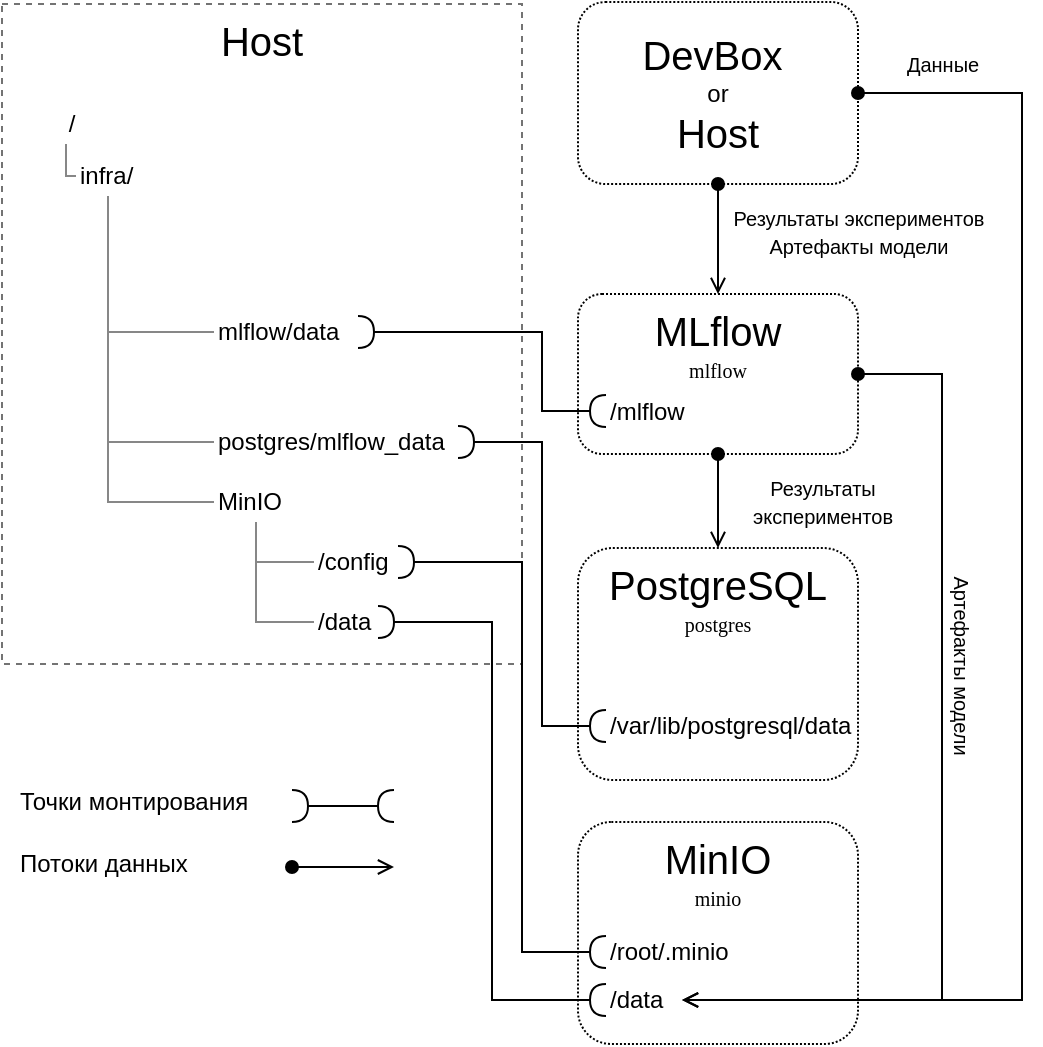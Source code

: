 <mxfile version="25.0.2">
  <diagram name="Страница — 1" id="gURiVpze26o2hxipI9vg">
    <mxGraphModel dx="757" dy="648" grid="1" gridSize="10" guides="1" tooltips="1" connect="1" arrows="1" fold="1" page="1" pageScale="1" pageWidth="827" pageHeight="1169" math="0" shadow="0">
      <root>
        <mxCell id="0" />
        <mxCell id="1" parent="0" />
        <mxCell id="pqKgI7KabFkf1uZeCCtd-34" value="&lt;font style=&quot;font-size: 20px;&quot;&gt;DevBox&amp;nbsp;&lt;/font&gt;&lt;div&gt;or&lt;/div&gt;&lt;div&gt;&lt;font style=&quot;font-size: 20px;&quot;&gt;Host&lt;/font&gt;&lt;/div&gt;" style="rounded=1;whiteSpace=wrap;html=1;fillColor=default;dashed=1;dashPattern=1 1;verticalAlign=middle;align=center;labelBackgroundColor=default;" parent="1" vertex="1">
          <mxGeometry x="288" y="69" width="140" height="91" as="geometry" />
        </mxCell>
        <mxCell id="pqKgI7KabFkf1uZeCCtd-38" value="&lt;div&gt;&lt;span style=&quot;font-size: 20px;&quot;&gt;MinIO&lt;/span&gt;&lt;/div&gt;&lt;div&gt;&lt;font face=&quot;Lucida Console&quot;&gt;&lt;span style=&quot;font-size: 10px;&quot;&gt;minio&lt;/span&gt;&lt;/font&gt;&lt;/div&gt;" style="rounded=1;whiteSpace=wrap;html=1;fillColor=default;dashed=1;dashPattern=1 1;verticalAlign=top;align=center;" parent="1" vertex="1">
          <mxGeometry x="288" y="479" width="140" height="111" as="geometry" />
        </mxCell>
        <mxCell id="pqKgI7KabFkf1uZeCCtd-41" value="&lt;div&gt;&lt;span style=&quot;font-size: 20px;&quot;&gt;MLflow&lt;/span&gt;&lt;/div&gt;&lt;div&gt;&lt;font face=&quot;Lucida Console&quot;&gt;&lt;span style=&quot;font-size: 10px;&quot;&gt;mlflow&lt;/span&gt;&lt;/font&gt;&lt;/div&gt;" style="rounded=1;whiteSpace=wrap;html=1;fillColor=default;dashed=1;dashPattern=1 1;verticalAlign=top;align=center;" parent="1" vertex="1">
          <mxGeometry x="288" y="215" width="140" height="80" as="geometry" />
        </mxCell>
        <mxCell id="pqKgI7KabFkf1uZeCCtd-42" value="&lt;div&gt;&lt;span style=&quot;font-size: 20px;&quot;&gt;PostgreSQL&lt;/span&gt;&lt;/div&gt;&lt;div&gt;&lt;font face=&quot;Lucida Console&quot;&gt;&lt;span style=&quot;font-size: 10px;&quot;&gt;postgres&lt;/span&gt;&lt;/font&gt;&lt;/div&gt;" style="rounded=1;whiteSpace=wrap;html=1;fillColor=default;dashed=1;dashPattern=1 1;verticalAlign=top;align=center;" parent="1" vertex="1">
          <mxGeometry x="288" y="342" width="140" height="116" as="geometry" />
        </mxCell>
        <mxCell id="pqKgI7KabFkf1uZeCCtd-9" value="&lt;font style=&quot;font-size: 20px;&quot;&gt;Host&lt;/font&gt;" style="rounded=0;whiteSpace=wrap;html=1;verticalAlign=top;fillColor=default;fillStyle=auto;dashed=1;strokeColor=#737373;labelBackgroundColor=default;" parent="1" vertex="1">
          <mxGeometry y="70" width="260" height="330" as="geometry" />
        </mxCell>
        <mxCell id="pqKgI7KabFkf1uZeCCtd-24" style="edgeStyle=orthogonalEdgeStyle;rounded=0;orthogonalLoop=1;jettySize=auto;html=1;exitX=0.5;exitY=1;exitDx=0;exitDy=0;entryX=0;entryY=0.5;entryDx=0;entryDy=0;endArrow=none;endFill=0;strokeColor=#878787;" parent="1" target="pqKgI7KabFkf1uZeCCtd-22" edge="1">
          <mxGeometry relative="1" as="geometry">
            <mxPoint x="32" y="140" as="sourcePoint" />
            <Array as="points">
              <mxPoint x="32" y="156" />
            </Array>
          </mxGeometry>
        </mxCell>
        <mxCell id="pqKgI7KabFkf1uZeCCtd-10" value="/" style="rounded=0;whiteSpace=wrap;html=1;fillColor=none;strokeColor=none;" parent="1" vertex="1">
          <mxGeometry x="20" y="120" width="30" height="20" as="geometry" />
        </mxCell>
        <mxCell id="pqKgI7KabFkf1uZeCCtd-27" style="edgeStyle=orthogonalEdgeStyle;rounded=0;orthogonalLoop=1;jettySize=auto;html=1;exitX=0;exitY=0.5;exitDx=0;exitDy=0;entryX=0.5;entryY=1;entryDx=0;entryDy=0;endArrow=none;endFill=0;strokeColor=#878787;" parent="1" source="pqKgI7KabFkf1uZeCCtd-17" target="pqKgI7KabFkf1uZeCCtd-22" edge="1">
          <mxGeometry relative="1" as="geometry" />
        </mxCell>
        <mxCell id="pqKgI7KabFkf1uZeCCtd-48" style="edgeStyle=elbowEdgeStyle;shape=connector;rounded=0;orthogonalLoop=1;jettySize=auto;html=1;exitX=1;exitY=0.5;exitDx=0;exitDy=0;entryX=0;entryY=0.5;entryDx=0;entryDy=0;strokeColor=default;align=center;verticalAlign=middle;fontFamily=Helvetica;fontSize=11;fontColor=default;labelBackgroundColor=default;startArrow=halfCircle;startFill=0;endArrow=halfCircle;endFill=0;" parent="1" source="pqKgI7KabFkf1uZeCCtd-17" target="pqKgI7KabFkf1uZeCCtd-46" edge="1">
          <mxGeometry relative="1" as="geometry">
            <Array as="points">
              <mxPoint x="270" y="240" />
            </Array>
          </mxGeometry>
        </mxCell>
        <mxCell id="pqKgI7KabFkf1uZeCCtd-17" value="mlflow/data" style="rounded=0;whiteSpace=wrap;html=1;fillColor=none;strokeColor=none;align=left;" parent="1" vertex="1">
          <mxGeometry x="106" y="224" width="72" height="20" as="geometry" />
        </mxCell>
        <mxCell id="pqKgI7KabFkf1uZeCCtd-28" style="edgeStyle=orthogonalEdgeStyle;rounded=0;orthogonalLoop=1;jettySize=auto;html=1;exitX=0;exitY=0.5;exitDx=0;exitDy=0;entryX=0.5;entryY=1;entryDx=0;entryDy=0;endArrow=none;endFill=0;strokeColor=#878787;" parent="1" source="pqKgI7KabFkf1uZeCCtd-18" target="pqKgI7KabFkf1uZeCCtd-22" edge="1">
          <mxGeometry relative="1" as="geometry" />
        </mxCell>
        <mxCell id="pqKgI7KabFkf1uZeCCtd-50" style="edgeStyle=elbowEdgeStyle;shape=connector;rounded=0;orthogonalLoop=1;jettySize=auto;html=1;exitX=1;exitY=0.5;exitDx=0;exitDy=0;entryX=0;entryY=0.5;entryDx=0;entryDy=0;strokeColor=default;align=center;verticalAlign=middle;fontFamily=Helvetica;fontSize=11;fontColor=default;labelBackgroundColor=default;startArrow=halfCircle;startFill=0;endArrow=halfCircle;endFill=0;" parent="1" source="pqKgI7KabFkf1uZeCCtd-18" target="pqKgI7KabFkf1uZeCCtd-49" edge="1">
          <mxGeometry relative="1" as="geometry">
            <mxPoint x="228" y="239" as="sourcePoint" />
            <Array as="points">
              <mxPoint x="270" y="295" />
            </Array>
          </mxGeometry>
        </mxCell>
        <mxCell id="pqKgI7KabFkf1uZeCCtd-18" value="postgres/mlflow_data" style="rounded=0;whiteSpace=wrap;html=1;fillColor=none;strokeColor=none;align=left;" parent="1" vertex="1">
          <mxGeometry x="106" y="279" width="122" height="20" as="geometry" />
        </mxCell>
        <mxCell id="pqKgI7KabFkf1uZeCCtd-31" style="edgeStyle=orthogonalEdgeStyle;rounded=0;orthogonalLoop=1;jettySize=auto;html=1;exitX=0;exitY=0.5;exitDx=0;exitDy=0;entryX=0.5;entryY=1;entryDx=0;entryDy=0;endArrow=none;endFill=0;strokeColor=#878787;" parent="1" source="pqKgI7KabFkf1uZeCCtd-19" target="pqKgI7KabFkf1uZeCCtd-20" edge="1">
          <mxGeometry relative="1" as="geometry" />
        </mxCell>
        <mxCell id="pqKgI7KabFkf1uZeCCtd-54" style="edgeStyle=elbowEdgeStyle;shape=connector;rounded=0;orthogonalLoop=1;jettySize=auto;html=1;exitX=1;exitY=0.5;exitDx=0;exitDy=0;entryX=0;entryY=0.5;entryDx=0;entryDy=0;strokeColor=default;align=center;verticalAlign=middle;fontFamily=Helvetica;fontSize=11;fontColor=default;labelBackgroundColor=default;startArrow=halfCircle;startFill=0;endArrow=halfCircle;endFill=0;" parent="1" source="pqKgI7KabFkf1uZeCCtd-19" target="pqKgI7KabFkf1uZeCCtd-52" edge="1">
          <mxGeometry relative="1" as="geometry">
            <Array as="points">
              <mxPoint x="260" y="400" />
            </Array>
          </mxGeometry>
        </mxCell>
        <mxCell id="pqKgI7KabFkf1uZeCCtd-19" value="/config" style="rounded=0;whiteSpace=wrap;html=1;fillColor=none;strokeColor=none;align=left;" parent="1" vertex="1">
          <mxGeometry x="156" y="339" width="42" height="20" as="geometry" />
        </mxCell>
        <mxCell id="pqKgI7KabFkf1uZeCCtd-29" style="edgeStyle=orthogonalEdgeStyle;rounded=0;orthogonalLoop=1;jettySize=auto;html=1;exitX=0;exitY=0.5;exitDx=0;exitDy=0;entryX=0.5;entryY=1;entryDx=0;entryDy=0;endArrow=none;endFill=0;strokeColor=#878787;" parent="1" source="pqKgI7KabFkf1uZeCCtd-20" target="pqKgI7KabFkf1uZeCCtd-22" edge="1">
          <mxGeometry relative="1" as="geometry" />
        </mxCell>
        <mxCell id="pqKgI7KabFkf1uZeCCtd-20" value="MinIO" style="rounded=0;whiteSpace=wrap;html=1;fillColor=none;strokeColor=none;align=left;" parent="1" vertex="1">
          <mxGeometry x="106" y="309" width="42" height="20" as="geometry" />
        </mxCell>
        <mxCell id="pqKgI7KabFkf1uZeCCtd-33" style="edgeStyle=orthogonalEdgeStyle;rounded=0;orthogonalLoop=1;jettySize=auto;html=1;exitX=0;exitY=0.5;exitDx=0;exitDy=0;entryX=0.5;entryY=1;entryDx=0;entryDy=0;endArrow=none;endFill=0;strokeColor=#878787;" parent="1" source="pqKgI7KabFkf1uZeCCtd-21" target="pqKgI7KabFkf1uZeCCtd-20" edge="1">
          <mxGeometry relative="1" as="geometry" />
        </mxCell>
        <mxCell id="pqKgI7KabFkf1uZeCCtd-55" style="edgeStyle=elbowEdgeStyle;shape=connector;rounded=0;orthogonalLoop=1;jettySize=auto;html=1;exitX=1;exitY=0.5;exitDx=0;exitDy=0;entryX=0;entryY=0.5;entryDx=0;entryDy=0;strokeColor=default;align=center;verticalAlign=middle;fontFamily=Helvetica;fontSize=11;fontColor=default;labelBackgroundColor=default;startArrow=halfCircle;startFill=0;endArrow=halfCircle;endFill=0;" parent="1" source="pqKgI7KabFkf1uZeCCtd-21" target="pqKgI7KabFkf1uZeCCtd-51" edge="1">
          <mxGeometry relative="1" as="geometry" />
        </mxCell>
        <mxCell id="pqKgI7KabFkf1uZeCCtd-21" value="/data" style="rounded=0;whiteSpace=wrap;html=1;fillColor=none;strokeColor=none;align=left;" parent="1" vertex="1">
          <mxGeometry x="156" y="369" width="32" height="20" as="geometry" />
        </mxCell>
        <mxCell id="pqKgI7KabFkf1uZeCCtd-22" value="infra/" style="rounded=0;whiteSpace=wrap;html=1;fillColor=none;strokeColor=none;align=left;" parent="1" vertex="1">
          <mxGeometry x="37" y="146" width="32" height="20" as="geometry" />
        </mxCell>
        <mxCell id="pqKgI7KabFkf1uZeCCtd-65" style="edgeStyle=elbowEdgeStyle;shape=connector;rounded=0;orthogonalLoop=1;jettySize=auto;elbow=horizontal;html=1;exitX=0.5;exitY=1;exitDx=0;exitDy=0;entryX=0.5;entryY=0;entryDx=0;entryDy=0;strokeColor=default;align=center;verticalAlign=middle;fontFamily=Helvetica;fontSize=11;fontColor=default;labelBackgroundColor=default;startArrow=oval;startFill=1;endArrow=open;endFill=0;" parent="1" source="pqKgI7KabFkf1uZeCCtd-34" target="pqKgI7KabFkf1uZeCCtd-41" edge="1">
          <mxGeometry relative="1" as="geometry" />
        </mxCell>
        <mxCell id="pqKgI7KabFkf1uZeCCtd-68" value="&lt;font style=&quot;font-size: 10px;&quot;&gt;Результаты экспериментов&lt;/font&gt;&lt;div&gt;&lt;font style=&quot;font-size: 10px;&quot;&gt;Артефакты модели&lt;/font&gt;&lt;/div&gt;" style="edgeLabel;html=1;align=center;verticalAlign=middle;resizable=0;points=[];fontFamily=Helvetica;fontSize=11;fontColor=default;labelBackgroundColor=none;labelBorderColor=none;" parent="pqKgI7KabFkf1uZeCCtd-65" vertex="1" connectable="0">
          <mxGeometry x="0.175" relative="1" as="geometry">
            <mxPoint x="70" y="-9" as="offset" />
          </mxGeometry>
        </mxCell>
        <mxCell id="pqKgI7KabFkf1uZeCCtd-69" style="edgeStyle=elbowEdgeStyle;shape=connector;rounded=0;orthogonalLoop=1;jettySize=auto;elbow=vertical;html=1;exitX=1;exitY=0.5;exitDx=0;exitDy=0;entryX=1;entryY=0.5;entryDx=0;entryDy=0;strokeColor=default;align=center;verticalAlign=middle;fontFamily=Helvetica;fontSize=11;fontColor=default;labelBackgroundColor=default;startArrow=oval;startFill=1;endArrow=open;endFill=0;jumpStyle=gap;" parent="1" source="pqKgI7KabFkf1uZeCCtd-34" target="pqKgI7KabFkf1uZeCCtd-51" edge="1">
          <mxGeometry relative="1" as="geometry">
            <Array as="points">
              <mxPoint x="510" y="340" />
            </Array>
          </mxGeometry>
        </mxCell>
        <mxCell id="pqKgI7KabFkf1uZeCCtd-70" value="&lt;font style=&quot;font-size: 10px;&quot;&gt;Данные&lt;/font&gt;" style="edgeLabel;html=1;align=center;verticalAlign=middle;resizable=0;points=[];fontFamily=Helvetica;fontSize=11;fontColor=default;labelBackgroundColor=none;textShadow=0;rotation=0;" parent="pqKgI7KabFkf1uZeCCtd-69" vertex="1" connectable="0">
          <mxGeometry x="0.057" relative="1" as="geometry">
            <mxPoint x="-40" y="-306" as="offset" />
          </mxGeometry>
        </mxCell>
        <mxCell id="pqKgI7KabFkf1uZeCCtd-39" value="" style="shape=image;html=1;verticalAlign=top;verticalLabelPosition=bottom;labelBackgroundColor=#ffffff;imageAspect=0;aspect=fixed;image=https://cdn1.iconfinder.com/data/icons/social-media-2106/24/social_media_social_media_logo_docker-128.png" parent="1" vertex="1">
          <mxGeometry x="398" y="509.5" width="24.5" height="24.5" as="geometry" />
        </mxCell>
        <mxCell id="pqKgI7KabFkf1uZeCCtd-73" style="edgeStyle=elbowEdgeStyle;shape=connector;rounded=0;orthogonalLoop=1;jettySize=auto;elbow=vertical;html=1;exitX=1;exitY=0.5;exitDx=0;exitDy=0;strokeColor=default;align=center;verticalAlign=middle;fontFamily=Helvetica;fontSize=11;fontColor=default;labelBackgroundColor=default;startArrow=oval;startFill=1;endArrow=open;endFill=0;entryX=1;entryY=0.5;entryDx=0;entryDy=0;" parent="1" source="pqKgI7KabFkf1uZeCCtd-41" target="pqKgI7KabFkf1uZeCCtd-51" edge="1">
          <mxGeometry relative="1" as="geometry">
            <Array as="points">
              <mxPoint x="470" y="420" />
              <mxPoint x="450" y="398" />
            </Array>
          </mxGeometry>
        </mxCell>
        <mxCell id="pqKgI7KabFkf1uZeCCtd-74" value="&lt;font style=&quot;font-size: 10px;&quot;&gt;Артефакты&amp;nbsp;&lt;/font&gt;&lt;span style=&quot;font-size: 10px; background-color: initial;&quot;&gt;модели&lt;/span&gt;" style="edgeLabel;html=1;align=center;verticalAlign=middle;resizable=0;points=[];fontFamily=Helvetica;fontSize=11;fontColor=default;labelBackgroundColor=none;rotation=90;" parent="pqKgI7KabFkf1uZeCCtd-73" vertex="1" connectable="0">
          <mxGeometry x="-0.228" relative="1" as="geometry">
            <mxPoint x="10" as="offset" />
          </mxGeometry>
        </mxCell>
        <mxCell id="pqKgI7KabFkf1uZeCCtd-62" style="edgeStyle=elbowEdgeStyle;shape=connector;rounded=0;orthogonalLoop=1;jettySize=auto;elbow=vertical;html=1;exitX=0.5;exitY=0;exitDx=0;exitDy=0;entryX=0.5;entryY=1;entryDx=0;entryDy=0;strokeColor=default;align=center;verticalAlign=middle;fontFamily=Helvetica;fontSize=11;fontColor=default;labelBackgroundColor=default;startArrow=open;startFill=0;endArrow=oval;endFill=1;" parent="1" source="pqKgI7KabFkf1uZeCCtd-42" target="pqKgI7KabFkf1uZeCCtd-41" edge="1">
          <mxGeometry relative="1" as="geometry" />
        </mxCell>
        <mxCell id="pqKgI7KabFkf1uZeCCtd-67" value="&lt;font style=&quot;font-size: 10px;&quot;&gt;Результаты&lt;/font&gt;&lt;div&gt;&lt;font style=&quot;font-size: 10px;&quot;&gt;экспериментов&lt;/font&gt;&lt;/div&gt;" style="edgeLabel;html=1;align=center;verticalAlign=middle;resizable=0;points=[];fontFamily=Helvetica;fontSize=11;fontColor=default;labelBackgroundColor=none;" parent="pqKgI7KabFkf1uZeCCtd-62" vertex="1" connectable="0">
          <mxGeometry x="0.102" y="-1" relative="1" as="geometry">
            <mxPoint x="51" y="3" as="offset" />
          </mxGeometry>
        </mxCell>
        <mxCell id="pqKgI7KabFkf1uZeCCtd-43" value="" style="shape=image;html=1;verticalAlign=top;verticalLabelPosition=bottom;labelBackgroundColor=#ffffff;imageAspect=0;aspect=fixed;image=https://cdn1.iconfinder.com/data/icons/social-media-2106/24/social_media_social_media_logo_docker-128.png" parent="1" vertex="1">
          <mxGeometry x="398" y="259" width="24.5" height="24.5" as="geometry" />
        </mxCell>
        <mxCell id="pqKgI7KabFkf1uZeCCtd-45" value="" style="shape=image;html=1;verticalAlign=top;verticalLabelPosition=bottom;labelBackgroundColor=#ffffff;imageAspect=0;aspect=fixed;image=https://cdn1.iconfinder.com/data/icons/social-media-2106/24/social_media_social_media_logo_docker-128.png" parent="1" vertex="1">
          <mxGeometry x="398" y="391" width="24.5" height="24.5" as="geometry" />
        </mxCell>
        <mxCell id="pqKgI7KabFkf1uZeCCtd-46" value="/mlflow" style="rounded=0;whiteSpace=wrap;html=1;fillColor=none;strokeColor=none;align=left;" parent="1" vertex="1">
          <mxGeometry x="302" y="263.5" width="66" height="20" as="geometry" />
        </mxCell>
        <mxCell id="pqKgI7KabFkf1uZeCCtd-49" value="/var/lib/postgresql/data" style="rounded=0;whiteSpace=wrap;html=1;fillColor=none;strokeColor=none;align=left;" parent="1" vertex="1">
          <mxGeometry x="302" y="421" width="66" height="20" as="geometry" />
        </mxCell>
        <mxCell id="pqKgI7KabFkf1uZeCCtd-51" value="/data" style="rounded=0;whiteSpace=wrap;html=1;fillColor=none;strokeColor=none;align=left;" parent="1" vertex="1">
          <mxGeometry x="302" y="558" width="38" height="20" as="geometry" />
        </mxCell>
        <mxCell id="pqKgI7KabFkf1uZeCCtd-52" value="/root/.minio" style="rounded=0;whiteSpace=wrap;html=1;fillColor=none;strokeColor=none;align=left;" parent="1" vertex="1">
          <mxGeometry x="302" y="534" width="66" height="20" as="geometry" />
        </mxCell>
        <mxCell id="pqKgI7KabFkf1uZeCCtd-84" style="edgeStyle=elbowEdgeStyle;shape=connector;rounded=0;orthogonalLoop=1;jettySize=auto;html=1;exitX=1;exitY=0.5;exitDx=0;exitDy=0;entryX=0;entryY=0.5;entryDx=0;entryDy=0;strokeColor=default;align=center;verticalAlign=middle;fontFamily=Helvetica;fontSize=11;fontColor=default;labelBackgroundColor=default;startArrow=halfCircle;startFill=0;endArrow=halfCircle;endFill=0;" parent="1" source="pqKgI7KabFkf1uZeCCtd-76" target="pqKgI7KabFkf1uZeCCtd-81" edge="1">
          <mxGeometry relative="1" as="geometry" />
        </mxCell>
        <mxCell id="pqKgI7KabFkf1uZeCCtd-76" value="X" style="rounded=0;whiteSpace=wrap;html=1;fillColor=none;strokeColor=none;align=left;fontColor=none;noLabel=1;" parent="1" vertex="1">
          <mxGeometry x="131" y="461" width="14" height="20" as="geometry" />
        </mxCell>
        <mxCell id="pqKgI7KabFkf1uZeCCtd-78" value="&lt;font&gt;Точки монтирования&lt;/font&gt;" style="rounded=0;whiteSpace=wrap;html=1;fillColor=none;strokeColor=none;align=left;" parent="1" vertex="1">
          <mxGeometry x="7" y="459" width="133" height="20" as="geometry" />
        </mxCell>
        <mxCell id="pqKgI7KabFkf1uZeCCtd-79" value="&lt;font&gt;Потоки данных&lt;/font&gt;" style="rounded=0;whiteSpace=wrap;html=1;fillColor=none;strokeColor=none;align=left;" parent="1" vertex="1">
          <mxGeometry x="7" y="489.5" width="103" height="20" as="geometry" />
        </mxCell>
        <mxCell id="pqKgI7KabFkf1uZeCCtd-80" value="X" style="rounded=0;whiteSpace=wrap;html=1;fillColor=none;strokeColor=none;align=left;fontColor=none;noLabel=1;" parent="1" vertex="1">
          <mxGeometry x="131" y="491.5" width="14" height="20" as="geometry" />
        </mxCell>
        <mxCell id="pqKgI7KabFkf1uZeCCtd-81" value="X" style="rounded=0;whiteSpace=wrap;html=1;fillColor=none;strokeColor=none;align=left;fontColor=none;noLabel=1;" parent="1" vertex="1">
          <mxGeometry x="196" y="461" width="14" height="20" as="geometry" />
        </mxCell>
        <mxCell id="pqKgI7KabFkf1uZeCCtd-87" style="edgeStyle=elbowEdgeStyle;shape=connector;rounded=0;orthogonalLoop=1;jettySize=auto;elbow=vertical;html=1;exitX=0;exitY=0.5;exitDx=0;exitDy=0;entryX=1;entryY=0.5;entryDx=0;entryDy=0;strokeColor=default;align=center;verticalAlign=middle;fontFamily=Helvetica;fontSize=11;fontColor=default;labelBackgroundColor=default;startArrow=open;startFill=0;endArrow=oval;endFill=1;" parent="1" source="pqKgI7KabFkf1uZeCCtd-82" target="pqKgI7KabFkf1uZeCCtd-80" edge="1">
          <mxGeometry relative="1" as="geometry" />
        </mxCell>
        <mxCell id="pqKgI7KabFkf1uZeCCtd-82" value="X" style="rounded=0;whiteSpace=wrap;html=1;fillColor=none;strokeColor=none;align=left;fontColor=none;noLabel=1;" parent="1" vertex="1">
          <mxGeometry x="196" y="491.5" width="14" height="20" as="geometry" />
        </mxCell>
      </root>
    </mxGraphModel>
  </diagram>
</mxfile>
